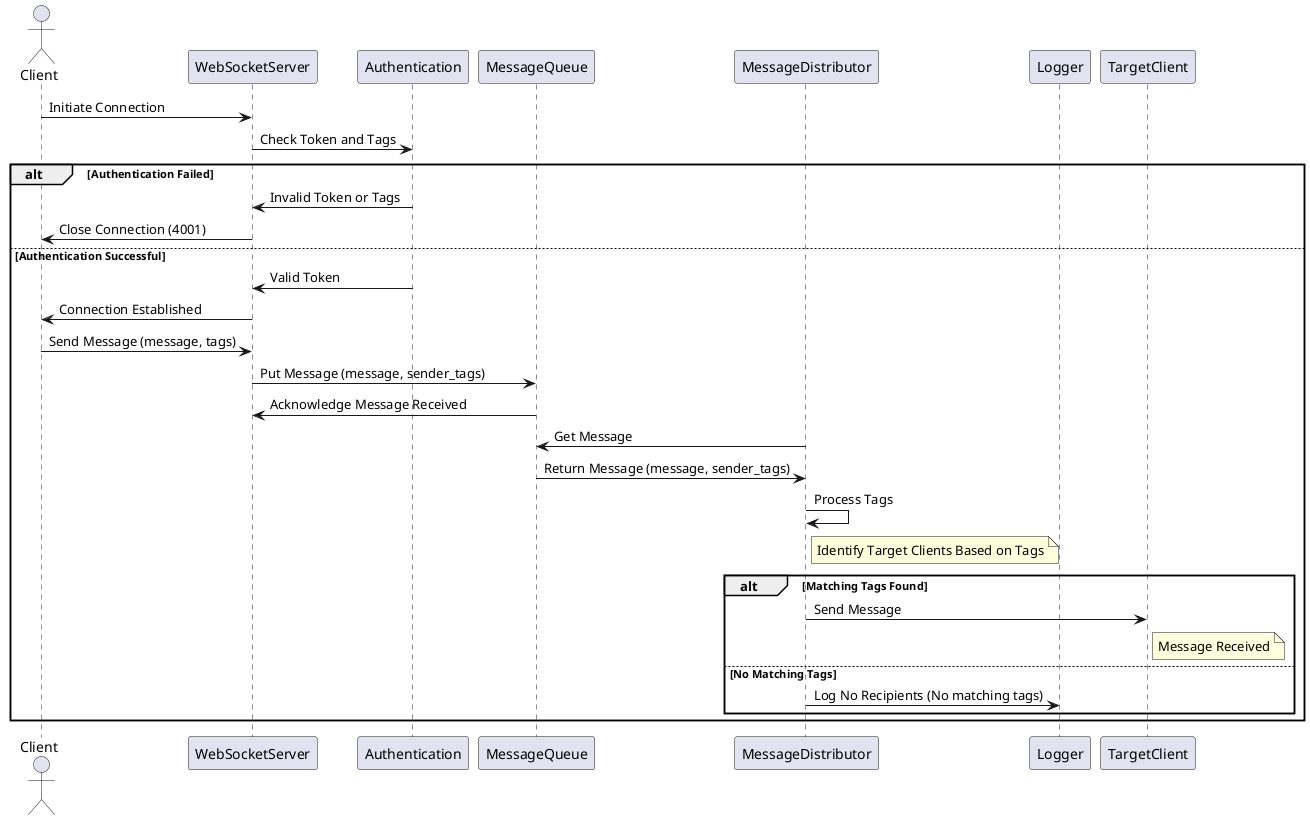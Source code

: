 @startuml
actor Client
participant WebSocketServer
participant Authentication
participant MessageQueue
participant MessageDistributor
participant Logger

Client -> WebSocketServer: Initiate Connection
WebSocketServer -> Authentication: Check Token and Tags

alt Authentication Failed
    Authentication -> WebSocketServer: Invalid Token or Tags
    WebSocketServer -> Client: Close Connection (4001)
else Authentication Successful
    Authentication -> WebSocketServer: Valid Token
    WebSocketServer -> Client: Connection Established

    Client -> WebSocketServer: Send Message (message, tags)
    WebSocketServer -> MessageQueue: Put Message (message, sender_tags)
    MessageQueue -> WebSocketServer: Acknowledge Message Received

    MessageDistributor -> MessageQueue: Get Message
    MessageQueue -> MessageDistributor: Return Message (message, sender_tags)

    MessageDistributor -> MessageDistributor: Process Tags
    note right of MessageDistributor: Identify Target Clients Based on Tags

    alt Matching Tags Found
        MessageDistributor -> TargetClient : Send Message 
        note right of TargetClient: Message Received
    else No Matching Tags
        MessageDistributor -> Logger: Log No Recipients (No matching tags)
    end
end
@enduml